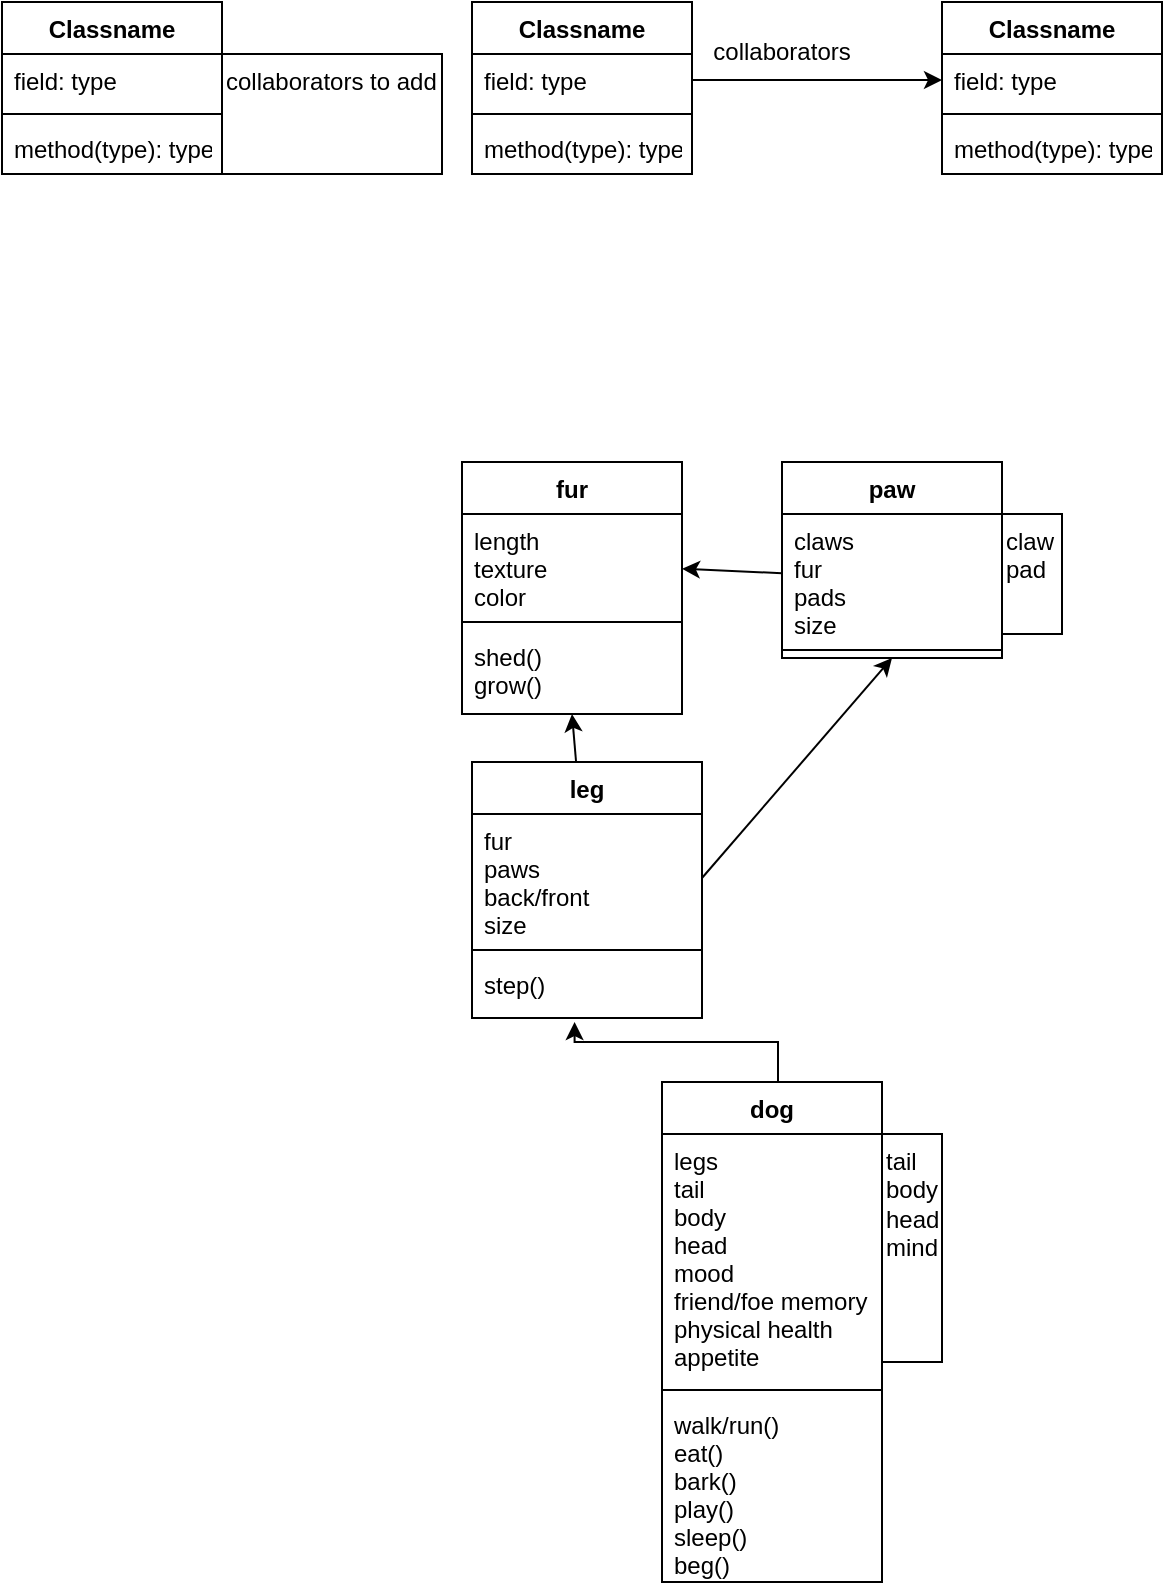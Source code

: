 <mxfile>
    <diagram name="Page-1" id="mSuvUa-6ms0YTTOsNkT5">
        <mxGraphModel dx="1002" dy="1668" grid="1" gridSize="10" guides="1" tooltips="1" connect="1" arrows="1" fold="1" page="1" pageScale="1" pageWidth="850" pageHeight="1100" math="0" shadow="0">
            <root>
                <mxCell id="0"/>
                <mxCell id="1" parent="0"/>
                <mxCell id="sqBvfbJwbhxdLXqFTMrA-1" value="fur" style="swimlane;fontStyle=1;align=center;verticalAlign=top;childLayout=stackLayout;horizontal=1;startSize=26;horizontalStack=0;resizeParent=1;resizeParentMax=0;resizeLast=0;collapsible=1;marginBottom=0;" parent="1" vertex="1">
                    <mxGeometry x="240" y="-10" width="110" height="126" as="geometry"/>
                </mxCell>
                <mxCell id="sqBvfbJwbhxdLXqFTMrA-2" value="length&#10;texture&#10;color" style="text;strokeColor=none;fillColor=none;align=left;verticalAlign=top;spacingLeft=4;spacingRight=4;overflow=hidden;rotatable=0;points=[[0,0.5],[1,0.5]];portConstraint=eastwest;" parent="sqBvfbJwbhxdLXqFTMrA-1" vertex="1">
                    <mxGeometry y="26" width="110" height="50" as="geometry"/>
                </mxCell>
                <mxCell id="sqBvfbJwbhxdLXqFTMrA-3" value="" style="line;strokeWidth=1;fillColor=none;align=left;verticalAlign=top;spacingTop=-1;spacingLeft=3;spacingRight=3;rotatable=0;labelPosition=right;points=[];portConstraint=eastwest;strokeColor=inherit;" parent="sqBvfbJwbhxdLXqFTMrA-1" vertex="1">
                    <mxGeometry y="76" width="110" height="8" as="geometry"/>
                </mxCell>
                <mxCell id="sqBvfbJwbhxdLXqFTMrA-4" value="shed()&#10;grow()" style="text;strokeColor=none;fillColor=none;align=left;verticalAlign=top;spacingLeft=4;spacingRight=4;overflow=hidden;rotatable=0;points=[[0,0.5],[1,0.5]];portConstraint=eastwest;" parent="sqBvfbJwbhxdLXqFTMrA-1" vertex="1">
                    <mxGeometry y="84" width="110" height="42" as="geometry"/>
                </mxCell>
                <mxCell id="sqBvfbJwbhxdLXqFTMrA-8" style="edgeStyle=orthogonalEdgeStyle;rounded=0;orthogonalLoop=1;jettySize=auto;html=1;exitX=0.5;exitY=0;exitDx=0;exitDy=0;entryX=0.446;entryY=1.067;entryDx=0;entryDy=0;entryPerimeter=0;" parent="1" source="20" edge="1" target="11">
                    <mxGeometry relative="1" as="geometry">
                        <mxPoint x="280" y="234" as="targetPoint"/>
                        <mxPoint x="397.5" y="290" as="sourcePoint"/>
                        <Array as="points">
                            <mxPoint x="398" y="300"/>
                            <mxPoint x="398" y="280"/>
                            <mxPoint x="296" y="280"/>
                        </Array>
                    </mxGeometry>
                </mxCell>
                <mxCell id="2" value="Classname" style="swimlane;fontStyle=1;align=center;verticalAlign=top;childLayout=stackLayout;horizontal=1;startSize=26;horizontalStack=0;resizeParent=1;resizeParentMax=0;resizeLast=0;collapsible=1;marginBottom=0;" vertex="1" parent="1">
                    <mxGeometry x="10" y="-240" width="110" height="86" as="geometry"/>
                </mxCell>
                <mxCell id="3" value="field: type" style="text;strokeColor=none;fillColor=none;align=left;verticalAlign=top;spacingLeft=4;spacingRight=4;overflow=hidden;rotatable=0;points=[[0,0.5],[1,0.5]];portConstraint=eastwest;" vertex="1" parent="2">
                    <mxGeometry y="26" width="110" height="26" as="geometry"/>
                </mxCell>
                <mxCell id="4" value="" style="line;strokeWidth=1;fillColor=none;align=left;verticalAlign=top;spacingTop=-1;spacingLeft=3;spacingRight=3;rotatable=0;labelPosition=right;points=[];portConstraint=eastwest;strokeColor=inherit;" vertex="1" parent="2">
                    <mxGeometry y="52" width="110" height="8" as="geometry"/>
                </mxCell>
                <mxCell id="5" value="method(type): type" style="text;strokeColor=none;fillColor=none;align=left;verticalAlign=top;spacingLeft=4;spacingRight=4;overflow=hidden;rotatable=0;points=[[0,0.5],[1,0.5]];portConstraint=eastwest;" vertex="1" parent="2">
                    <mxGeometry y="60" width="110" height="26" as="geometry"/>
                </mxCell>
                <mxCell id="6" value="collaborators to add" style="rounded=0;whiteSpace=wrap;html=1;align=left;verticalAlign=top;" vertex="1" parent="1">
                    <mxGeometry x="120" y="-214" width="110" height="60" as="geometry"/>
                </mxCell>
                <mxCell id="13" style="edgeStyle=none;html=1;entryX=0.5;entryY=1;entryDx=0;entryDy=0;" edge="1" parent="1" source="8" target="sqBvfbJwbhxdLXqFTMrA-1">
                    <mxGeometry relative="1" as="geometry"/>
                </mxCell>
                <mxCell id="8" value="leg" style="swimlane;fontStyle=1;align=center;verticalAlign=top;childLayout=stackLayout;horizontal=1;startSize=26;horizontalStack=0;resizeParent=1;resizeParentMax=0;resizeLast=0;collapsible=1;marginBottom=0;" vertex="1" parent="1">
                    <mxGeometry x="245" y="140" width="115" height="128" as="geometry"/>
                </mxCell>
                <mxCell id="9" value="fur&#10;paws&#10;back/front&#10;size" style="text;strokeColor=none;fillColor=none;align=left;verticalAlign=top;spacingLeft=4;spacingRight=4;overflow=hidden;rotatable=0;points=[[0,0.5],[1,0.5]];portConstraint=eastwest;" vertex="1" parent="8">
                    <mxGeometry y="26" width="115" height="64" as="geometry"/>
                </mxCell>
                <mxCell id="10" value="" style="line;strokeWidth=1;fillColor=none;align=left;verticalAlign=top;spacingTop=-1;spacingLeft=3;spacingRight=3;rotatable=0;labelPosition=right;points=[];portConstraint=eastwest;strokeColor=inherit;" vertex="1" parent="8">
                    <mxGeometry y="90" width="115" height="8" as="geometry"/>
                </mxCell>
                <mxCell id="11" value="step()" style="text;strokeColor=none;fillColor=none;align=left;verticalAlign=top;spacingLeft=4;spacingRight=4;overflow=hidden;rotatable=0;points=[[0,0.5],[1,0.5]];portConstraint=eastwest;" vertex="1" parent="8">
                    <mxGeometry y="98" width="115" height="30" as="geometry"/>
                </mxCell>
                <mxCell id="14" value="paw" style="swimlane;fontStyle=1;align=center;verticalAlign=top;childLayout=stackLayout;horizontal=1;startSize=26;horizontalStack=0;resizeParent=1;resizeParentMax=0;resizeLast=0;collapsible=1;marginBottom=0;" vertex="1" parent="1">
                    <mxGeometry x="400" y="-10" width="110" height="98" as="geometry"/>
                </mxCell>
                <mxCell id="15" value="claws&#10;fur&#10;pads&#10;size" style="text;strokeColor=none;fillColor=none;align=left;verticalAlign=top;spacingLeft=4;spacingRight=4;overflow=hidden;rotatable=0;points=[[0,0.5],[1,0.5]];portConstraint=eastwest;" vertex="1" parent="14">
                    <mxGeometry y="26" width="110" height="64" as="geometry"/>
                </mxCell>
                <mxCell id="16" value="" style="line;strokeWidth=1;fillColor=none;align=left;verticalAlign=top;spacingTop=-1;spacingLeft=3;spacingRight=3;rotatable=0;labelPosition=right;points=[];portConstraint=eastwest;strokeColor=inherit;" vertex="1" parent="14">
                    <mxGeometry y="90" width="110" height="8" as="geometry"/>
                </mxCell>
                <mxCell id="18" value="claw&lt;br&gt;pad" style="rounded=0;whiteSpace=wrap;html=1;align=left;verticalAlign=top;" vertex="1" parent="1">
                    <mxGeometry x="510" y="16" width="30" height="60" as="geometry"/>
                </mxCell>
                <mxCell id="19" style="edgeStyle=none;html=1;" edge="1" parent="1" source="15" target="sqBvfbJwbhxdLXqFTMrA-2">
                    <mxGeometry relative="1" as="geometry"/>
                </mxCell>
                <mxCell id="20" value="dog" style="swimlane;fontStyle=1;align=center;verticalAlign=top;childLayout=stackLayout;horizontal=1;startSize=26;horizontalStack=0;resizeParent=1;resizeParentMax=0;resizeLast=0;collapsible=1;marginBottom=0;" vertex="1" parent="1">
                    <mxGeometry x="340" y="300" width="110" height="250" as="geometry"/>
                </mxCell>
                <mxCell id="21" value="legs&#10;tail&#10;body&#10;head&#10;mood&#10;friend/foe memory&#10;physical health&#10;appetite" style="text;strokeColor=none;fillColor=none;align=left;verticalAlign=top;spacingLeft=4;spacingRight=4;overflow=hidden;rotatable=0;points=[[0,0.5],[1,0.5]];portConstraint=eastwest;" vertex="1" parent="20">
                    <mxGeometry y="26" width="110" height="124" as="geometry"/>
                </mxCell>
                <mxCell id="22" value="" style="line;strokeWidth=1;fillColor=none;align=left;verticalAlign=top;spacingTop=-1;spacingLeft=3;spacingRight=3;rotatable=0;labelPosition=right;points=[];portConstraint=eastwest;strokeColor=inherit;" vertex="1" parent="20">
                    <mxGeometry y="150" width="110" height="8" as="geometry"/>
                </mxCell>
                <mxCell id="23" value="walk/run()&#10;eat()&#10;bark()&#10;play()&#10;sleep()&#10;beg()" style="text;strokeColor=none;fillColor=none;align=left;verticalAlign=top;spacingLeft=4;spacingRight=4;overflow=hidden;rotatable=0;points=[[0,0.5],[1,0.5]];portConstraint=eastwest;" vertex="1" parent="20">
                    <mxGeometry y="158" width="110" height="92" as="geometry"/>
                </mxCell>
                <mxCell id="39" value="" style="edgeStyle=none;html=1;" edge="1" parent="1" source="24" target="21">
                    <mxGeometry relative="1" as="geometry"/>
                </mxCell>
                <mxCell id="24" value="tail&lt;br&gt;body&lt;br&gt;head&lt;br&gt;mind" style="rounded=0;whiteSpace=wrap;html=1;align=left;verticalAlign=top;" vertex="1" parent="1">
                    <mxGeometry x="450" y="326" width="30" height="114" as="geometry"/>
                </mxCell>
                <mxCell id="26" value="Classname" style="swimlane;fontStyle=1;align=center;verticalAlign=top;childLayout=stackLayout;horizontal=1;startSize=26;horizontalStack=0;resizeParent=1;resizeParentMax=0;resizeLast=0;collapsible=1;marginBottom=0;" vertex="1" parent="1">
                    <mxGeometry x="245" y="-240" width="110" height="86" as="geometry"/>
                </mxCell>
                <mxCell id="27" value="field: type" style="text;strokeColor=none;fillColor=none;align=left;verticalAlign=top;spacingLeft=4;spacingRight=4;overflow=hidden;rotatable=0;points=[[0,0.5],[1,0.5]];portConstraint=eastwest;" vertex="1" parent="26">
                    <mxGeometry y="26" width="110" height="26" as="geometry"/>
                </mxCell>
                <mxCell id="28" value="" style="line;strokeWidth=1;fillColor=none;align=left;verticalAlign=top;spacingTop=-1;spacingLeft=3;spacingRight=3;rotatable=0;labelPosition=right;points=[];portConstraint=eastwest;strokeColor=inherit;" vertex="1" parent="26">
                    <mxGeometry y="52" width="110" height="8" as="geometry"/>
                </mxCell>
                <mxCell id="29" value="method(type): type" style="text;strokeColor=none;fillColor=none;align=left;verticalAlign=top;spacingLeft=4;spacingRight=4;overflow=hidden;rotatable=0;points=[[0,0.5],[1,0.5]];portConstraint=eastwest;" vertex="1" parent="26">
                    <mxGeometry y="60" width="110" height="26" as="geometry"/>
                </mxCell>
                <mxCell id="31" value="Classname" style="swimlane;fontStyle=1;align=center;verticalAlign=top;childLayout=stackLayout;horizontal=1;startSize=26;horizontalStack=0;resizeParent=1;resizeParentMax=0;resizeLast=0;collapsible=1;marginBottom=0;" vertex="1" parent="1">
                    <mxGeometry x="480" y="-240" width="110" height="86" as="geometry"/>
                </mxCell>
                <mxCell id="32" value="field: type" style="text;strokeColor=none;fillColor=none;align=left;verticalAlign=top;spacingLeft=4;spacingRight=4;overflow=hidden;rotatable=0;points=[[0,0.5],[1,0.5]];portConstraint=eastwest;" vertex="1" parent="31">
                    <mxGeometry y="26" width="110" height="26" as="geometry"/>
                </mxCell>
                <mxCell id="33" value="" style="line;strokeWidth=1;fillColor=none;align=left;verticalAlign=top;spacingTop=-1;spacingLeft=3;spacingRight=3;rotatable=0;labelPosition=right;points=[];portConstraint=eastwest;strokeColor=inherit;" vertex="1" parent="31">
                    <mxGeometry y="52" width="110" height="8" as="geometry"/>
                </mxCell>
                <mxCell id="34" value="method(type): type" style="text;strokeColor=none;fillColor=none;align=left;verticalAlign=top;spacingLeft=4;spacingRight=4;overflow=hidden;rotatable=0;points=[[0,0.5],[1,0.5]];portConstraint=eastwest;" vertex="1" parent="31">
                    <mxGeometry y="60" width="110" height="26" as="geometry"/>
                </mxCell>
                <mxCell id="36" style="edgeStyle=none;html=1;exitX=1;exitY=0.5;exitDx=0;exitDy=0;" edge="1" parent="1" source="27" target="32">
                    <mxGeometry relative="1" as="geometry"/>
                </mxCell>
                <mxCell id="37" value="collaborators" style="text;html=1;strokeColor=none;fillColor=none;align=center;verticalAlign=middle;whiteSpace=wrap;rounded=0;" vertex="1" parent="1">
                    <mxGeometry x="370" y="-230" width="60" height="30" as="geometry"/>
                </mxCell>
                <mxCell id="38" style="edgeStyle=none;html=1;exitX=1;exitY=0.5;exitDx=0;exitDy=0;entryX=0.5;entryY=1;entryDx=0;entryDy=0;" edge="1" parent="1" source="9" target="14">
                    <mxGeometry relative="1" as="geometry"/>
                </mxCell>
            </root>
        </mxGraphModel>
    </diagram>
</mxfile>